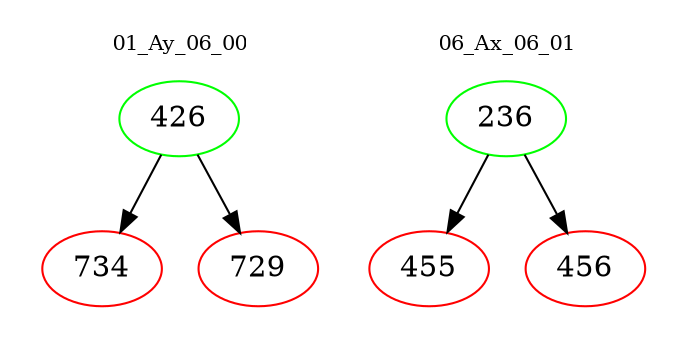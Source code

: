 digraph{
subgraph cluster_0 {
color = white
label = "01_Ay_06_00";
fontsize=10;
T0_426 [label="426", color="green"]
T0_426 -> T0_734 [color="black"]
T0_734 [label="734", color="red"]
T0_426 -> T0_729 [color="black"]
T0_729 [label="729", color="red"]
}
subgraph cluster_1 {
color = white
label = "06_Ax_06_01";
fontsize=10;
T1_236 [label="236", color="green"]
T1_236 -> T1_455 [color="black"]
T1_455 [label="455", color="red"]
T1_236 -> T1_456 [color="black"]
T1_456 [label="456", color="red"]
}
}

